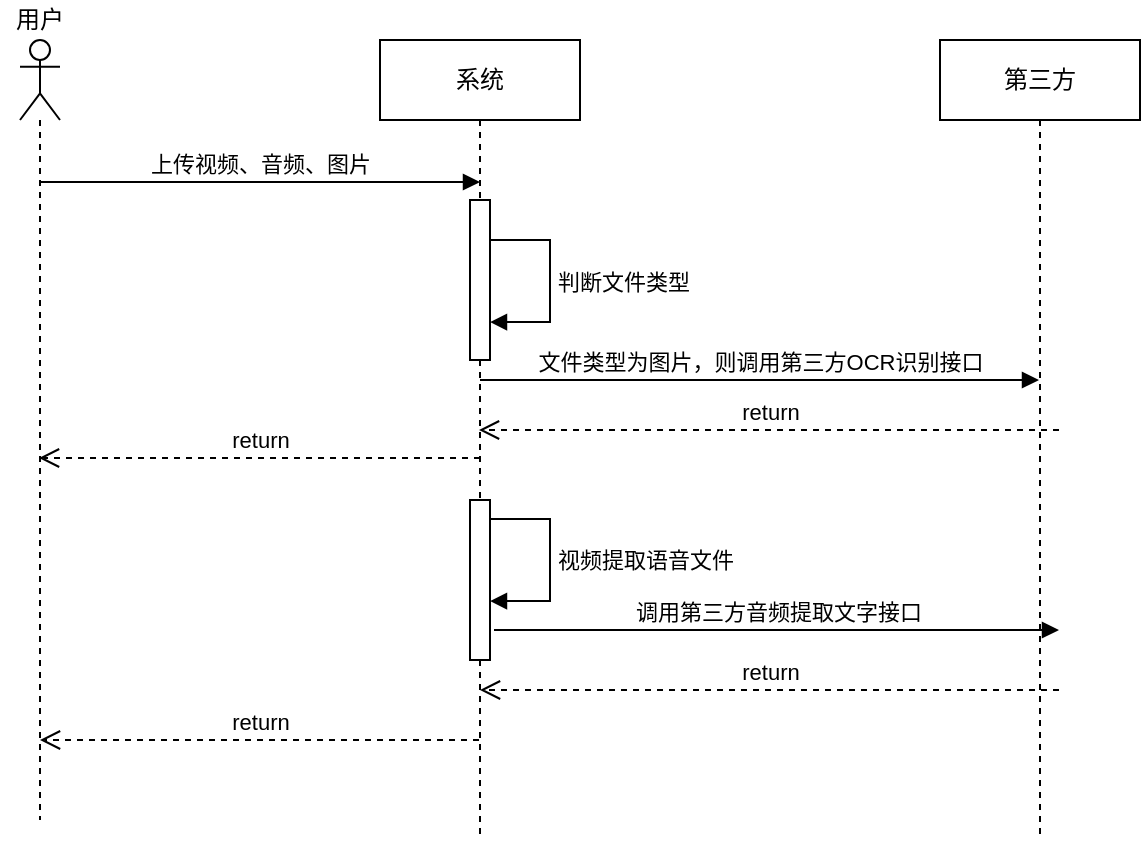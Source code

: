 <mxfile version="14.9.8" type="github">
  <diagram id="LMr9j66Z95mbcD7S9FgO" name="Page-1">
    <mxGraphModel dx="1662" dy="754" grid="1" gridSize="10" guides="1" tooltips="1" connect="1" arrows="1" fold="1" page="1" pageScale="1" pageWidth="827" pageHeight="1169" math="0" shadow="0">
      <root>
        <mxCell id="0" />
        <mxCell id="1" parent="0" />
        <mxCell id="demzedomTBJXq-XbEHXc-3" value="" style="shape=umlLifeline;participant=umlActor;perimeter=lifelinePerimeter;whiteSpace=wrap;html=1;container=1;collapsible=0;recursiveResize=0;verticalAlign=top;spacingTop=36;outlineConnect=0;" vertex="1" parent="1">
          <mxGeometry x="150" y="120" width="20" height="390" as="geometry" />
        </mxCell>
        <mxCell id="demzedomTBJXq-XbEHXc-4" value="系统" style="shape=umlLifeline;perimeter=lifelinePerimeter;whiteSpace=wrap;html=1;container=1;collapsible=0;recursiveResize=0;outlineConnect=0;" vertex="1" parent="1">
          <mxGeometry x="330" y="120" width="100" height="400" as="geometry" />
        </mxCell>
        <mxCell id="demzedomTBJXq-XbEHXc-9" value="" style="html=1;points=[];perimeter=orthogonalPerimeter;" vertex="1" parent="demzedomTBJXq-XbEHXc-4">
          <mxGeometry x="45" y="80" width="10" height="80" as="geometry" />
        </mxCell>
        <mxCell id="demzedomTBJXq-XbEHXc-12" value="判断文件类型" style="edgeStyle=orthogonalEdgeStyle;html=1;align=left;spacingLeft=2;endArrow=block;rounded=0;entryX=1;entryY=0.763;entryDx=0;entryDy=0;entryPerimeter=0;" edge="1" target="demzedomTBJXq-XbEHXc-9" parent="demzedomTBJXq-XbEHXc-4">
          <mxGeometry relative="1" as="geometry">
            <mxPoint x="55" y="100" as="sourcePoint" />
            <Array as="points">
              <mxPoint x="85" y="100" />
              <mxPoint x="85" y="141" />
            </Array>
            <mxPoint x="60" y="120" as="targetPoint" />
          </mxGeometry>
        </mxCell>
        <mxCell id="demzedomTBJXq-XbEHXc-19" value="文件类型为图片，则调用第三方OCR识别接口" style="html=1;verticalAlign=bottom;endArrow=block;" edge="1" parent="demzedomTBJXq-XbEHXc-4" target="demzedomTBJXq-XbEHXc-5">
          <mxGeometry width="80" relative="1" as="geometry">
            <mxPoint x="50" y="170" as="sourcePoint" />
            <mxPoint x="130" y="170" as="targetPoint" />
          </mxGeometry>
        </mxCell>
        <mxCell id="demzedomTBJXq-XbEHXc-5" value="第三方" style="shape=umlLifeline;perimeter=lifelinePerimeter;whiteSpace=wrap;html=1;container=1;collapsible=0;recursiveResize=0;outlineConnect=0;" vertex="1" parent="1">
          <mxGeometry x="610" y="120" width="100" height="400" as="geometry" />
        </mxCell>
        <mxCell id="demzedomTBJXq-XbEHXc-6" value="上传视频、音频、图片" style="html=1;verticalAlign=bottom;endArrow=block;" edge="1" parent="1">
          <mxGeometry width="80" relative="1" as="geometry">
            <mxPoint x="160" y="191" as="sourcePoint" />
            <mxPoint x="380" y="191" as="targetPoint" />
          </mxGeometry>
        </mxCell>
        <mxCell id="demzedomTBJXq-XbEHXc-14" value="" style="html=1;points=[];perimeter=orthogonalPerimeter;" vertex="1" parent="1">
          <mxGeometry x="375" y="350" width="10" height="80" as="geometry" />
        </mxCell>
        <mxCell id="demzedomTBJXq-XbEHXc-15" value="视频提取语音文件" style="edgeStyle=orthogonalEdgeStyle;html=1;align=left;spacingLeft=2;endArrow=block;rounded=0;entryX=1;entryY=0.763;entryDx=0;entryDy=0;entryPerimeter=0;" edge="1" parent="1">
          <mxGeometry relative="1" as="geometry">
            <mxPoint x="385" y="359.48" as="sourcePoint" />
            <Array as="points">
              <mxPoint x="415" y="359.48" />
              <mxPoint x="415" y="400.48" />
            </Array>
            <mxPoint x="385" y="400.52" as="targetPoint" />
          </mxGeometry>
        </mxCell>
        <mxCell id="demzedomTBJXq-XbEHXc-16" value="调用第三方音频提取文字接口" style="html=1;verticalAlign=bottom;endArrow=block;exitX=1.2;exitY=0.875;exitDx=0;exitDy=0;exitPerimeter=0;" edge="1" parent="1">
          <mxGeometry width="80" relative="1" as="geometry">
            <mxPoint x="387" y="415" as="sourcePoint" />
            <mxPoint x="669.5" y="415" as="targetPoint" />
          </mxGeometry>
        </mxCell>
        <mxCell id="demzedomTBJXq-XbEHXc-18" value="return" style="html=1;verticalAlign=bottom;endArrow=open;dashed=1;endSize=8;" edge="1" parent="1" source="demzedomTBJXq-XbEHXc-4" target="demzedomTBJXq-XbEHXc-3">
          <mxGeometry relative="1" as="geometry">
            <mxPoint x="370" y="430" as="sourcePoint" />
            <mxPoint x="290" y="410" as="targetPoint" />
            <Array as="points">
              <mxPoint x="300" y="470" />
            </Array>
          </mxGeometry>
        </mxCell>
        <mxCell id="demzedomTBJXq-XbEHXc-17" value="return" style="html=1;verticalAlign=bottom;endArrow=open;dashed=1;endSize=8;" edge="1" parent="1">
          <mxGeometry relative="1" as="geometry">
            <mxPoint x="669.5" y="445" as="sourcePoint" />
            <mxPoint x="380" y="445" as="targetPoint" />
            <Array as="points">
              <mxPoint x="560" y="445" />
            </Array>
          </mxGeometry>
        </mxCell>
        <mxCell id="demzedomTBJXq-XbEHXc-20" value="return" style="html=1;verticalAlign=bottom;endArrow=open;dashed=1;endSize=8;" edge="1" parent="1">
          <mxGeometry relative="1" as="geometry">
            <mxPoint x="380" y="329" as="sourcePoint" />
            <mxPoint x="159.5" y="329" as="targetPoint" />
          </mxGeometry>
        </mxCell>
        <mxCell id="demzedomTBJXq-XbEHXc-22" value="return" style="html=1;verticalAlign=bottom;endArrow=open;dashed=1;endSize=8;" edge="1" parent="1">
          <mxGeometry relative="1" as="geometry">
            <mxPoint x="669.5" y="315" as="sourcePoint" />
            <mxPoint x="379.5" y="315" as="targetPoint" />
          </mxGeometry>
        </mxCell>
        <mxCell id="demzedomTBJXq-XbEHXc-23" value="用户" style="text;html=1;strokeColor=none;fillColor=none;align=center;verticalAlign=middle;whiteSpace=wrap;rounded=0;" vertex="1" parent="1">
          <mxGeometry x="140" y="100" width="40" height="20" as="geometry" />
        </mxCell>
      </root>
    </mxGraphModel>
  </diagram>
</mxfile>
